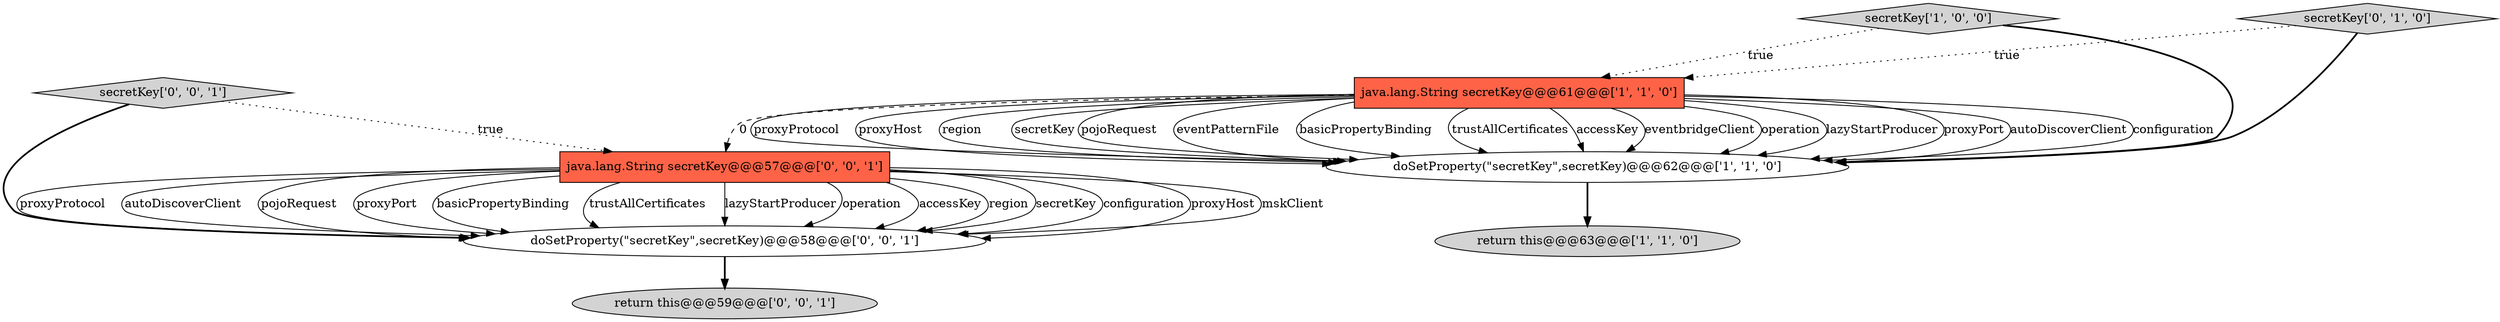 digraph {
2 [style = filled, label = "java.lang.String secretKey@@@61@@@['1', '1', '0']", fillcolor = tomato, shape = box image = "AAA0AAABBB1BBB"];
8 [style = filled, label = "doSetProperty(\"secretKey\",secretKey)@@@58@@@['0', '0', '1']", fillcolor = white, shape = ellipse image = "AAA0AAABBB3BBB"];
6 [style = filled, label = "java.lang.String secretKey@@@57@@@['0', '0', '1']", fillcolor = tomato, shape = box image = "AAA0AAABBB3BBB"];
5 [style = filled, label = "return this@@@59@@@['0', '0', '1']", fillcolor = lightgray, shape = ellipse image = "AAA0AAABBB3BBB"];
4 [style = filled, label = "secretKey['0', '1', '0']", fillcolor = lightgray, shape = diamond image = "AAA0AAABBB2BBB"];
3 [style = filled, label = "return this@@@63@@@['1', '1', '0']", fillcolor = lightgray, shape = ellipse image = "AAA0AAABBB1BBB"];
0 [style = filled, label = "doSetProperty(\"secretKey\",secretKey)@@@62@@@['1', '1', '0']", fillcolor = white, shape = ellipse image = "AAA0AAABBB1BBB"];
7 [style = filled, label = "secretKey['0', '0', '1']", fillcolor = lightgray, shape = diamond image = "AAA0AAABBB3BBB"];
1 [style = filled, label = "secretKey['1', '0', '0']", fillcolor = lightgray, shape = diamond image = "AAA0AAABBB1BBB"];
2->0 [style = solid, label="pojoRequest"];
2->0 [style = solid, label="eventPatternFile"];
6->8 [style = solid, label="accessKey"];
7->8 [style = bold, label=""];
6->8 [style = solid, label="region"];
6->8 [style = solid, label="secretKey"];
8->5 [style = bold, label=""];
6->8 [style = solid, label="configuration"];
6->8 [style = solid, label="proxyHost"];
2->0 [style = solid, label="basicPropertyBinding"];
6->8 [style = solid, label="mskClient"];
6->8 [style = solid, label="proxyProtocol"];
2->0 [style = solid, label="trustAllCertificates"];
6->8 [style = solid, label="autoDiscoverClient"];
2->0 [style = solid, label="accessKey"];
2->0 [style = solid, label="eventbridgeClient"];
6->8 [style = solid, label="pojoRequest"];
6->8 [style = solid, label="proxyPort"];
2->0 [style = solid, label="operation"];
0->3 [style = bold, label=""];
2->0 [style = solid, label="lazyStartProducer"];
7->6 [style = dotted, label="true"];
2->6 [style = dashed, label="0"];
2->0 [style = solid, label="proxyPort"];
2->0 [style = solid, label="autoDiscoverClient"];
2->0 [style = solid, label="configuration"];
6->8 [style = solid, label="basicPropertyBinding"];
6->8 [style = solid, label="trustAllCertificates"];
6->8 [style = solid, label="lazyStartProducer"];
6->8 [style = solid, label="operation"];
2->0 [style = solid, label="proxyProtocol"];
1->2 [style = dotted, label="true"];
2->0 [style = solid, label="proxyHost"];
4->2 [style = dotted, label="true"];
4->0 [style = bold, label=""];
1->0 [style = bold, label=""];
2->0 [style = solid, label="region"];
2->0 [style = solid, label="secretKey"];
}
